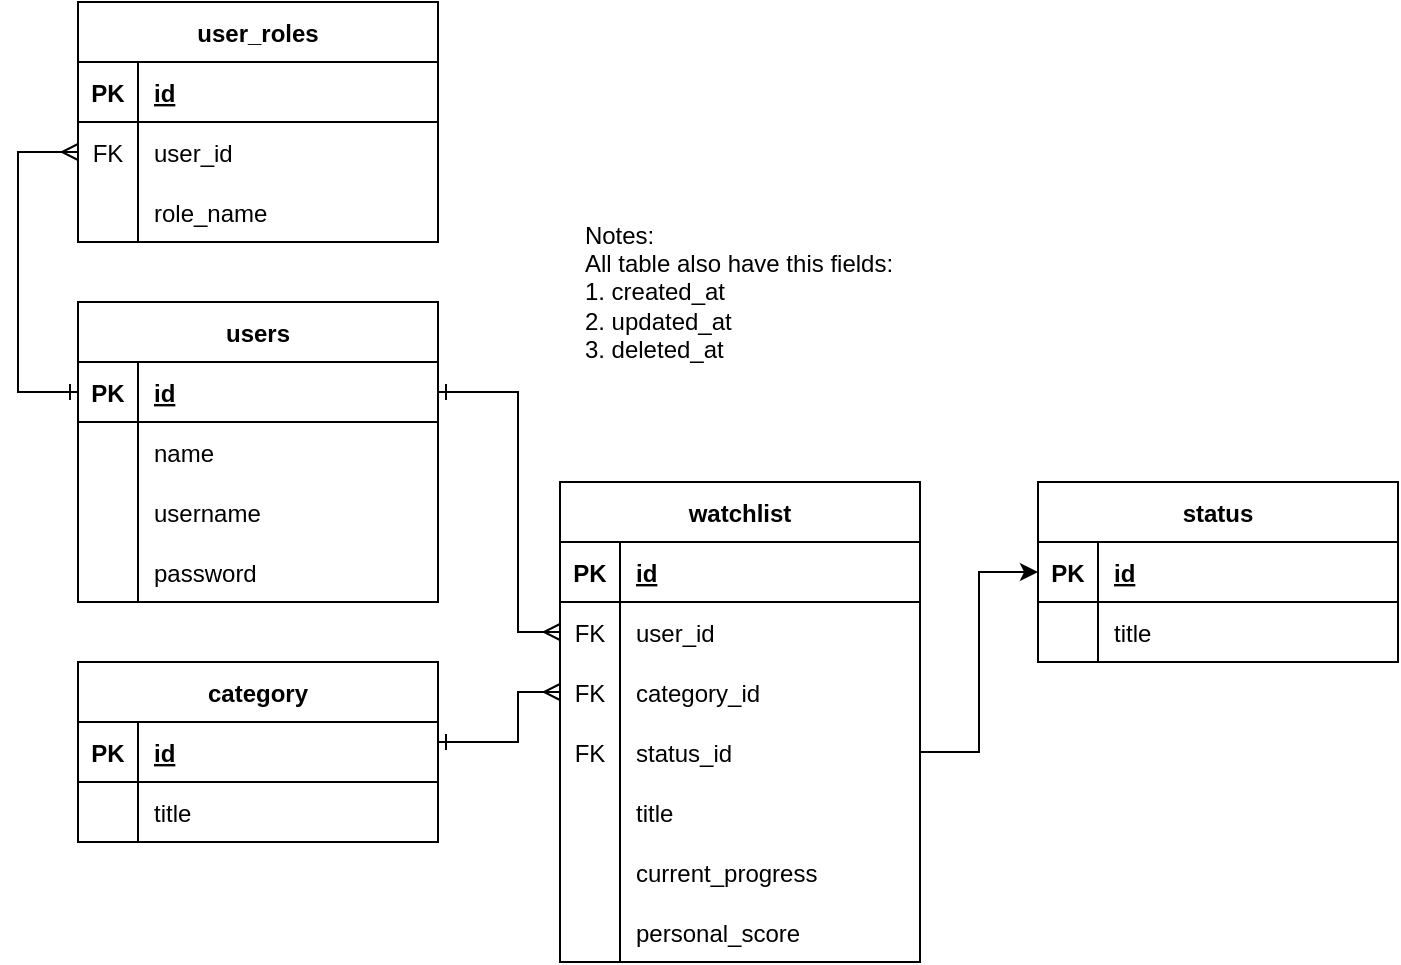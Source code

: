 <mxfile version="21.3.2" type="github">
  <diagram id="R2lEEEUBdFMjLlhIrx00" name="Page-1">
    <mxGraphModel dx="794" dy="1217" grid="1" gridSize="10" guides="1" tooltips="1" connect="1" arrows="1" fold="1" page="1" pageScale="1" pageWidth="850" pageHeight="1100" math="0" shadow="0" extFonts="Permanent Marker^https://fonts.googleapis.com/css?family=Permanent+Marker">
      <root>
        <mxCell id="0" />
        <mxCell id="1" parent="0" />
        <mxCell id="vgu5_chjTxM9xIjj-CHs-94" value="watchlist" style="shape=table;startSize=30;container=1;collapsible=1;childLayout=tableLayout;fixedRows=1;rowLines=0;fontStyle=1;align=center;resizeLast=1;" vertex="1" parent="1">
          <mxGeometry x="381" y="330" width="180" height="240" as="geometry" />
        </mxCell>
        <mxCell id="vgu5_chjTxM9xIjj-CHs-95" value="" style="shape=tableRow;horizontal=0;startSize=0;swimlaneHead=0;swimlaneBody=0;fillColor=none;collapsible=0;dropTarget=0;points=[[0,0.5],[1,0.5]];portConstraint=eastwest;top=0;left=0;right=0;bottom=1;" vertex="1" parent="vgu5_chjTxM9xIjj-CHs-94">
          <mxGeometry y="30" width="180" height="30" as="geometry" />
        </mxCell>
        <mxCell id="vgu5_chjTxM9xIjj-CHs-96" value="PK" style="shape=partialRectangle;connectable=0;fillColor=none;top=0;left=0;bottom=0;right=0;fontStyle=1;overflow=hidden;" vertex="1" parent="vgu5_chjTxM9xIjj-CHs-95">
          <mxGeometry width="30" height="30" as="geometry">
            <mxRectangle width="30" height="30" as="alternateBounds" />
          </mxGeometry>
        </mxCell>
        <mxCell id="vgu5_chjTxM9xIjj-CHs-97" value="id" style="shape=partialRectangle;connectable=0;fillColor=none;top=0;left=0;bottom=0;right=0;align=left;spacingLeft=6;fontStyle=5;overflow=hidden;" vertex="1" parent="vgu5_chjTxM9xIjj-CHs-95">
          <mxGeometry x="30" width="150" height="30" as="geometry">
            <mxRectangle width="150" height="30" as="alternateBounds" />
          </mxGeometry>
        </mxCell>
        <mxCell id="vgu5_chjTxM9xIjj-CHs-98" value="" style="shape=tableRow;horizontal=0;startSize=0;swimlaneHead=0;swimlaneBody=0;fillColor=none;collapsible=0;dropTarget=0;points=[[0,0.5],[1,0.5]];portConstraint=eastwest;top=0;left=0;right=0;bottom=0;" vertex="1" parent="vgu5_chjTxM9xIjj-CHs-94">
          <mxGeometry y="60" width="180" height="30" as="geometry" />
        </mxCell>
        <mxCell id="vgu5_chjTxM9xIjj-CHs-99" value="FK" style="shape=partialRectangle;connectable=0;fillColor=none;top=0;left=0;bottom=0;right=0;editable=1;overflow=hidden;" vertex="1" parent="vgu5_chjTxM9xIjj-CHs-98">
          <mxGeometry width="30" height="30" as="geometry">
            <mxRectangle width="30" height="30" as="alternateBounds" />
          </mxGeometry>
        </mxCell>
        <mxCell id="vgu5_chjTxM9xIjj-CHs-100" value="user_id" style="shape=partialRectangle;connectable=0;fillColor=none;top=0;left=0;bottom=0;right=0;align=left;spacingLeft=6;overflow=hidden;" vertex="1" parent="vgu5_chjTxM9xIjj-CHs-98">
          <mxGeometry x="30" width="150" height="30" as="geometry">
            <mxRectangle width="150" height="30" as="alternateBounds" />
          </mxGeometry>
        </mxCell>
        <mxCell id="vgu5_chjTxM9xIjj-CHs-101" value="" style="shape=tableRow;horizontal=0;startSize=0;swimlaneHead=0;swimlaneBody=0;fillColor=none;collapsible=0;dropTarget=0;points=[[0,0.5],[1,0.5]];portConstraint=eastwest;top=0;left=0;right=0;bottom=0;" vertex="1" parent="vgu5_chjTxM9xIjj-CHs-94">
          <mxGeometry y="90" width="180" height="30" as="geometry" />
        </mxCell>
        <mxCell id="vgu5_chjTxM9xIjj-CHs-102" value="FK" style="shape=partialRectangle;connectable=0;fillColor=none;top=0;left=0;bottom=0;right=0;editable=1;overflow=hidden;" vertex="1" parent="vgu5_chjTxM9xIjj-CHs-101">
          <mxGeometry width="30" height="30" as="geometry">
            <mxRectangle width="30" height="30" as="alternateBounds" />
          </mxGeometry>
        </mxCell>
        <mxCell id="vgu5_chjTxM9xIjj-CHs-103" value="category_id" style="shape=partialRectangle;connectable=0;fillColor=none;top=0;left=0;bottom=0;right=0;align=left;spacingLeft=6;overflow=hidden;" vertex="1" parent="vgu5_chjTxM9xIjj-CHs-101">
          <mxGeometry x="30" width="150" height="30" as="geometry">
            <mxRectangle width="150" height="30" as="alternateBounds" />
          </mxGeometry>
        </mxCell>
        <mxCell id="vgu5_chjTxM9xIjj-CHs-110" value="" style="shape=tableRow;horizontal=0;startSize=0;swimlaneHead=0;swimlaneBody=0;fillColor=none;collapsible=0;dropTarget=0;points=[[0,0.5],[1,0.5]];portConstraint=eastwest;top=0;left=0;right=0;bottom=0;" vertex="1" parent="vgu5_chjTxM9xIjj-CHs-94">
          <mxGeometry y="120" width="180" height="30" as="geometry" />
        </mxCell>
        <mxCell id="vgu5_chjTxM9xIjj-CHs-111" value="FK" style="shape=partialRectangle;connectable=0;fillColor=none;top=0;left=0;bottom=0;right=0;editable=1;overflow=hidden;" vertex="1" parent="vgu5_chjTxM9xIjj-CHs-110">
          <mxGeometry width="30" height="30" as="geometry">
            <mxRectangle width="30" height="30" as="alternateBounds" />
          </mxGeometry>
        </mxCell>
        <mxCell id="vgu5_chjTxM9xIjj-CHs-112" value="status_id" style="shape=partialRectangle;connectable=0;fillColor=none;top=0;left=0;bottom=0;right=0;align=left;spacingLeft=6;overflow=hidden;" vertex="1" parent="vgu5_chjTxM9xIjj-CHs-110">
          <mxGeometry x="30" width="150" height="30" as="geometry">
            <mxRectangle width="150" height="30" as="alternateBounds" />
          </mxGeometry>
        </mxCell>
        <mxCell id="vgu5_chjTxM9xIjj-CHs-207" value="" style="shape=tableRow;horizontal=0;startSize=0;swimlaneHead=0;swimlaneBody=0;fillColor=none;collapsible=0;dropTarget=0;points=[[0,0.5],[1,0.5]];portConstraint=eastwest;top=0;left=0;right=0;bottom=0;" vertex="1" parent="vgu5_chjTxM9xIjj-CHs-94">
          <mxGeometry y="150" width="180" height="30" as="geometry" />
        </mxCell>
        <mxCell id="vgu5_chjTxM9xIjj-CHs-208" value="" style="shape=partialRectangle;connectable=0;fillColor=none;top=0;left=0;bottom=0;right=0;editable=1;overflow=hidden;" vertex="1" parent="vgu5_chjTxM9xIjj-CHs-207">
          <mxGeometry width="30" height="30" as="geometry">
            <mxRectangle width="30" height="30" as="alternateBounds" />
          </mxGeometry>
        </mxCell>
        <mxCell id="vgu5_chjTxM9xIjj-CHs-209" value="title" style="shape=partialRectangle;connectable=0;fillColor=none;top=0;left=0;bottom=0;right=0;align=left;spacingLeft=6;overflow=hidden;" vertex="1" parent="vgu5_chjTxM9xIjj-CHs-207">
          <mxGeometry x="30" width="150" height="30" as="geometry">
            <mxRectangle width="150" height="30" as="alternateBounds" />
          </mxGeometry>
        </mxCell>
        <mxCell id="vgu5_chjTxM9xIjj-CHs-104" value="" style="shape=tableRow;horizontal=0;startSize=0;swimlaneHead=0;swimlaneBody=0;fillColor=none;collapsible=0;dropTarget=0;points=[[0,0.5],[1,0.5]];portConstraint=eastwest;top=0;left=0;right=0;bottom=0;" vertex="1" parent="vgu5_chjTxM9xIjj-CHs-94">
          <mxGeometry y="180" width="180" height="30" as="geometry" />
        </mxCell>
        <mxCell id="vgu5_chjTxM9xIjj-CHs-105" value="" style="shape=partialRectangle;connectable=0;fillColor=none;top=0;left=0;bottom=0;right=0;editable=1;overflow=hidden;" vertex="1" parent="vgu5_chjTxM9xIjj-CHs-104">
          <mxGeometry width="30" height="30" as="geometry">
            <mxRectangle width="30" height="30" as="alternateBounds" />
          </mxGeometry>
        </mxCell>
        <mxCell id="vgu5_chjTxM9xIjj-CHs-106" value="current_progress" style="shape=partialRectangle;connectable=0;fillColor=none;top=0;left=0;bottom=0;right=0;align=left;spacingLeft=6;overflow=hidden;" vertex="1" parent="vgu5_chjTxM9xIjj-CHs-104">
          <mxGeometry x="30" width="150" height="30" as="geometry">
            <mxRectangle width="150" height="30" as="alternateBounds" />
          </mxGeometry>
        </mxCell>
        <mxCell id="vgu5_chjTxM9xIjj-CHs-113" value="" style="shape=tableRow;horizontal=0;startSize=0;swimlaneHead=0;swimlaneBody=0;fillColor=none;collapsible=0;dropTarget=0;points=[[0,0.5],[1,0.5]];portConstraint=eastwest;top=0;left=0;right=0;bottom=0;" vertex="1" parent="vgu5_chjTxM9xIjj-CHs-94">
          <mxGeometry y="210" width="180" height="30" as="geometry" />
        </mxCell>
        <mxCell id="vgu5_chjTxM9xIjj-CHs-114" value="" style="shape=partialRectangle;connectable=0;fillColor=none;top=0;left=0;bottom=0;right=0;editable=1;overflow=hidden;" vertex="1" parent="vgu5_chjTxM9xIjj-CHs-113">
          <mxGeometry width="30" height="30" as="geometry">
            <mxRectangle width="30" height="30" as="alternateBounds" />
          </mxGeometry>
        </mxCell>
        <mxCell id="vgu5_chjTxM9xIjj-CHs-115" value="personal_score" style="shape=partialRectangle;connectable=0;fillColor=none;top=0;left=0;bottom=0;right=0;align=left;spacingLeft=6;overflow=hidden;" vertex="1" parent="vgu5_chjTxM9xIjj-CHs-113">
          <mxGeometry x="30" width="150" height="30" as="geometry">
            <mxRectangle width="150" height="30" as="alternateBounds" />
          </mxGeometry>
        </mxCell>
        <mxCell id="vgu5_chjTxM9xIjj-CHs-122" value="category" style="shape=table;startSize=30;container=1;collapsible=1;childLayout=tableLayout;fixedRows=1;rowLines=0;fontStyle=1;align=center;resizeLast=1;" vertex="1" parent="1">
          <mxGeometry x="140" y="420" width="180" height="90" as="geometry" />
        </mxCell>
        <mxCell id="vgu5_chjTxM9xIjj-CHs-123" value="" style="shape=tableRow;horizontal=0;startSize=0;swimlaneHead=0;swimlaneBody=0;fillColor=none;collapsible=0;dropTarget=0;points=[[0,0.5],[1,0.5]];portConstraint=eastwest;top=0;left=0;right=0;bottom=1;" vertex="1" parent="vgu5_chjTxM9xIjj-CHs-122">
          <mxGeometry y="30" width="180" height="30" as="geometry" />
        </mxCell>
        <mxCell id="vgu5_chjTxM9xIjj-CHs-124" value="PK" style="shape=partialRectangle;connectable=0;fillColor=none;top=0;left=0;bottom=0;right=0;fontStyle=1;overflow=hidden;" vertex="1" parent="vgu5_chjTxM9xIjj-CHs-123">
          <mxGeometry width="30" height="30" as="geometry">
            <mxRectangle width="30" height="30" as="alternateBounds" />
          </mxGeometry>
        </mxCell>
        <mxCell id="vgu5_chjTxM9xIjj-CHs-125" value="id" style="shape=partialRectangle;connectable=0;fillColor=none;top=0;left=0;bottom=0;right=0;align=left;spacingLeft=6;fontStyle=5;overflow=hidden;" vertex="1" parent="vgu5_chjTxM9xIjj-CHs-123">
          <mxGeometry x="30" width="150" height="30" as="geometry">
            <mxRectangle width="150" height="30" as="alternateBounds" />
          </mxGeometry>
        </mxCell>
        <mxCell id="vgu5_chjTxM9xIjj-CHs-126" value="" style="shape=tableRow;horizontal=0;startSize=0;swimlaneHead=0;swimlaneBody=0;fillColor=none;collapsible=0;dropTarget=0;points=[[0,0.5],[1,0.5]];portConstraint=eastwest;top=0;left=0;right=0;bottom=0;" vertex="1" parent="vgu5_chjTxM9xIjj-CHs-122">
          <mxGeometry y="60" width="180" height="30" as="geometry" />
        </mxCell>
        <mxCell id="vgu5_chjTxM9xIjj-CHs-127" value="" style="shape=partialRectangle;connectable=0;fillColor=none;top=0;left=0;bottom=0;right=0;editable=1;overflow=hidden;" vertex="1" parent="vgu5_chjTxM9xIjj-CHs-126">
          <mxGeometry width="30" height="30" as="geometry">
            <mxRectangle width="30" height="30" as="alternateBounds" />
          </mxGeometry>
        </mxCell>
        <mxCell id="vgu5_chjTxM9xIjj-CHs-128" value="title" style="shape=partialRectangle;connectable=0;fillColor=none;top=0;left=0;bottom=0;right=0;align=left;spacingLeft=6;overflow=hidden;" vertex="1" parent="vgu5_chjTxM9xIjj-CHs-126">
          <mxGeometry x="30" width="150" height="30" as="geometry">
            <mxRectangle width="150" height="30" as="alternateBounds" />
          </mxGeometry>
        </mxCell>
        <mxCell id="vgu5_chjTxM9xIjj-CHs-141" style="edgeStyle=orthogonalEdgeStyle;rounded=0;orthogonalLoop=1;jettySize=auto;html=1;endArrow=ERmany;endFill=0;startArrow=ERone;startFill=0;" edge="1" parent="1" source="vgu5_chjTxM9xIjj-CHs-123" target="vgu5_chjTxM9xIjj-CHs-101">
          <mxGeometry relative="1" as="geometry">
            <mxPoint x="330" y="340" as="targetPoint" />
            <Array as="points">
              <mxPoint x="360" y="460" />
              <mxPoint x="360" y="435" />
            </Array>
          </mxGeometry>
        </mxCell>
        <mxCell id="vgu5_chjTxM9xIjj-CHs-142" value="users" style="shape=table;startSize=30;container=1;collapsible=1;childLayout=tableLayout;fixedRows=1;rowLines=0;fontStyle=1;align=center;resizeLast=1;" vertex="1" parent="1">
          <mxGeometry x="140" y="240" width="180" height="150" as="geometry" />
        </mxCell>
        <mxCell id="vgu5_chjTxM9xIjj-CHs-143" value="" style="shape=tableRow;horizontal=0;startSize=0;swimlaneHead=0;swimlaneBody=0;fillColor=none;collapsible=0;dropTarget=0;points=[[0,0.5],[1,0.5]];portConstraint=eastwest;top=0;left=0;right=0;bottom=1;" vertex="1" parent="vgu5_chjTxM9xIjj-CHs-142">
          <mxGeometry y="30" width="180" height="30" as="geometry" />
        </mxCell>
        <mxCell id="vgu5_chjTxM9xIjj-CHs-144" value="PK" style="shape=partialRectangle;connectable=0;fillColor=none;top=0;left=0;bottom=0;right=0;fontStyle=1;overflow=hidden;" vertex="1" parent="vgu5_chjTxM9xIjj-CHs-143">
          <mxGeometry width="30" height="30" as="geometry">
            <mxRectangle width="30" height="30" as="alternateBounds" />
          </mxGeometry>
        </mxCell>
        <mxCell id="vgu5_chjTxM9xIjj-CHs-145" value="id" style="shape=partialRectangle;connectable=0;fillColor=none;top=0;left=0;bottom=0;right=0;align=left;spacingLeft=6;fontStyle=5;overflow=hidden;" vertex="1" parent="vgu5_chjTxM9xIjj-CHs-143">
          <mxGeometry x="30" width="150" height="30" as="geometry">
            <mxRectangle width="150" height="30" as="alternateBounds" />
          </mxGeometry>
        </mxCell>
        <mxCell id="vgu5_chjTxM9xIjj-CHs-146" value="" style="shape=tableRow;horizontal=0;startSize=0;swimlaneHead=0;swimlaneBody=0;fillColor=none;collapsible=0;dropTarget=0;points=[[0,0.5],[1,0.5]];portConstraint=eastwest;top=0;left=0;right=0;bottom=0;" vertex="1" parent="vgu5_chjTxM9xIjj-CHs-142">
          <mxGeometry y="60" width="180" height="30" as="geometry" />
        </mxCell>
        <mxCell id="vgu5_chjTxM9xIjj-CHs-147" value="" style="shape=partialRectangle;connectable=0;fillColor=none;top=0;left=0;bottom=0;right=0;editable=1;overflow=hidden;" vertex="1" parent="vgu5_chjTxM9xIjj-CHs-146">
          <mxGeometry width="30" height="30" as="geometry">
            <mxRectangle width="30" height="30" as="alternateBounds" />
          </mxGeometry>
        </mxCell>
        <mxCell id="vgu5_chjTxM9xIjj-CHs-148" value="name" style="shape=partialRectangle;connectable=0;fillColor=none;top=0;left=0;bottom=0;right=0;align=left;spacingLeft=6;overflow=hidden;" vertex="1" parent="vgu5_chjTxM9xIjj-CHs-146">
          <mxGeometry x="30" width="150" height="30" as="geometry">
            <mxRectangle width="150" height="30" as="alternateBounds" />
          </mxGeometry>
        </mxCell>
        <mxCell id="vgu5_chjTxM9xIjj-CHs-149" value="" style="shape=tableRow;horizontal=0;startSize=0;swimlaneHead=0;swimlaneBody=0;fillColor=none;collapsible=0;dropTarget=0;points=[[0,0.5],[1,0.5]];portConstraint=eastwest;top=0;left=0;right=0;bottom=0;" vertex="1" parent="vgu5_chjTxM9xIjj-CHs-142">
          <mxGeometry y="90" width="180" height="30" as="geometry" />
        </mxCell>
        <mxCell id="vgu5_chjTxM9xIjj-CHs-150" value="" style="shape=partialRectangle;connectable=0;fillColor=none;top=0;left=0;bottom=0;right=0;editable=1;overflow=hidden;" vertex="1" parent="vgu5_chjTxM9xIjj-CHs-149">
          <mxGeometry width="30" height="30" as="geometry">
            <mxRectangle width="30" height="30" as="alternateBounds" />
          </mxGeometry>
        </mxCell>
        <mxCell id="vgu5_chjTxM9xIjj-CHs-151" value="username" style="shape=partialRectangle;connectable=0;fillColor=none;top=0;left=0;bottom=0;right=0;align=left;spacingLeft=6;overflow=hidden;" vertex="1" parent="vgu5_chjTxM9xIjj-CHs-149">
          <mxGeometry x="30" width="150" height="30" as="geometry">
            <mxRectangle width="150" height="30" as="alternateBounds" />
          </mxGeometry>
        </mxCell>
        <mxCell id="vgu5_chjTxM9xIjj-CHs-152" value="" style="shape=tableRow;horizontal=0;startSize=0;swimlaneHead=0;swimlaneBody=0;fillColor=none;collapsible=0;dropTarget=0;points=[[0,0.5],[1,0.5]];portConstraint=eastwest;top=0;left=0;right=0;bottom=0;" vertex="1" parent="vgu5_chjTxM9xIjj-CHs-142">
          <mxGeometry y="120" width="180" height="30" as="geometry" />
        </mxCell>
        <mxCell id="vgu5_chjTxM9xIjj-CHs-153" value="" style="shape=partialRectangle;connectable=0;fillColor=none;top=0;left=0;bottom=0;right=0;editable=1;overflow=hidden;" vertex="1" parent="vgu5_chjTxM9xIjj-CHs-152">
          <mxGeometry width="30" height="30" as="geometry">
            <mxRectangle width="30" height="30" as="alternateBounds" />
          </mxGeometry>
        </mxCell>
        <mxCell id="vgu5_chjTxM9xIjj-CHs-154" value="password" style="shape=partialRectangle;connectable=0;fillColor=none;top=0;left=0;bottom=0;right=0;align=left;spacingLeft=6;overflow=hidden;" vertex="1" parent="vgu5_chjTxM9xIjj-CHs-152">
          <mxGeometry x="30" width="150" height="30" as="geometry">
            <mxRectangle width="150" height="30" as="alternateBounds" />
          </mxGeometry>
        </mxCell>
        <mxCell id="vgu5_chjTxM9xIjj-CHs-155" style="edgeStyle=orthogonalEdgeStyle;rounded=0;orthogonalLoop=1;jettySize=auto;html=1;endArrow=ERmany;endFill=0;startArrow=ERone;startFill=0;" edge="1" parent="1" source="vgu5_chjTxM9xIjj-CHs-143" target="vgu5_chjTxM9xIjj-CHs-98">
          <mxGeometry relative="1" as="geometry">
            <mxPoint x="320" y="395" as="sourcePoint" />
            <mxPoint x="380" y="395" as="targetPoint" />
            <Array as="points">
              <mxPoint x="360" y="285" />
              <mxPoint x="360" y="405" />
            </Array>
          </mxGeometry>
        </mxCell>
        <mxCell id="vgu5_chjTxM9xIjj-CHs-160" value="user_roles" style="shape=table;startSize=30;container=1;collapsible=1;childLayout=tableLayout;fixedRows=1;rowLines=0;fontStyle=1;align=center;resizeLast=1;" vertex="1" parent="1">
          <mxGeometry x="140" y="90" width="180" height="120" as="geometry" />
        </mxCell>
        <mxCell id="vgu5_chjTxM9xIjj-CHs-161" value="" style="shape=tableRow;horizontal=0;startSize=0;swimlaneHead=0;swimlaneBody=0;fillColor=none;collapsible=0;dropTarget=0;points=[[0,0.5],[1,0.5]];portConstraint=eastwest;top=0;left=0;right=0;bottom=1;" vertex="1" parent="vgu5_chjTxM9xIjj-CHs-160">
          <mxGeometry y="30" width="180" height="30" as="geometry" />
        </mxCell>
        <mxCell id="vgu5_chjTxM9xIjj-CHs-162" value="PK" style="shape=partialRectangle;connectable=0;fillColor=none;top=0;left=0;bottom=0;right=0;fontStyle=1;overflow=hidden;" vertex="1" parent="vgu5_chjTxM9xIjj-CHs-161">
          <mxGeometry width="30" height="30" as="geometry">
            <mxRectangle width="30" height="30" as="alternateBounds" />
          </mxGeometry>
        </mxCell>
        <mxCell id="vgu5_chjTxM9xIjj-CHs-163" value="id" style="shape=partialRectangle;connectable=0;fillColor=none;top=0;left=0;bottom=0;right=0;align=left;spacingLeft=6;fontStyle=5;overflow=hidden;" vertex="1" parent="vgu5_chjTxM9xIjj-CHs-161">
          <mxGeometry x="30" width="150" height="30" as="geometry">
            <mxRectangle width="150" height="30" as="alternateBounds" />
          </mxGeometry>
        </mxCell>
        <mxCell id="vgu5_chjTxM9xIjj-CHs-164" value="" style="shape=tableRow;horizontal=0;startSize=0;swimlaneHead=0;swimlaneBody=0;fillColor=none;collapsible=0;dropTarget=0;points=[[0,0.5],[1,0.5]];portConstraint=eastwest;top=0;left=0;right=0;bottom=0;" vertex="1" parent="vgu5_chjTxM9xIjj-CHs-160">
          <mxGeometry y="60" width="180" height="30" as="geometry" />
        </mxCell>
        <mxCell id="vgu5_chjTxM9xIjj-CHs-165" value="FK" style="shape=partialRectangle;connectable=0;fillColor=none;top=0;left=0;bottom=0;right=0;editable=1;overflow=hidden;" vertex="1" parent="vgu5_chjTxM9xIjj-CHs-164">
          <mxGeometry width="30" height="30" as="geometry">
            <mxRectangle width="30" height="30" as="alternateBounds" />
          </mxGeometry>
        </mxCell>
        <mxCell id="vgu5_chjTxM9xIjj-CHs-166" value="user_id" style="shape=partialRectangle;connectable=0;fillColor=none;top=0;left=0;bottom=0;right=0;align=left;spacingLeft=6;overflow=hidden;" vertex="1" parent="vgu5_chjTxM9xIjj-CHs-164">
          <mxGeometry x="30" width="150" height="30" as="geometry">
            <mxRectangle width="150" height="30" as="alternateBounds" />
          </mxGeometry>
        </mxCell>
        <mxCell id="vgu5_chjTxM9xIjj-CHs-167" value="" style="shape=tableRow;horizontal=0;startSize=0;swimlaneHead=0;swimlaneBody=0;fillColor=none;collapsible=0;dropTarget=0;points=[[0,0.5],[1,0.5]];portConstraint=eastwest;top=0;left=0;right=0;bottom=0;" vertex="1" parent="vgu5_chjTxM9xIjj-CHs-160">
          <mxGeometry y="90" width="180" height="30" as="geometry" />
        </mxCell>
        <mxCell id="vgu5_chjTxM9xIjj-CHs-168" value="" style="shape=partialRectangle;connectable=0;fillColor=none;top=0;left=0;bottom=0;right=0;editable=1;overflow=hidden;" vertex="1" parent="vgu5_chjTxM9xIjj-CHs-167">
          <mxGeometry width="30" height="30" as="geometry">
            <mxRectangle width="30" height="30" as="alternateBounds" />
          </mxGeometry>
        </mxCell>
        <mxCell id="vgu5_chjTxM9xIjj-CHs-169" value="role_name" style="shape=partialRectangle;connectable=0;fillColor=none;top=0;left=0;bottom=0;right=0;align=left;spacingLeft=6;overflow=hidden;" vertex="1" parent="vgu5_chjTxM9xIjj-CHs-167">
          <mxGeometry x="30" width="150" height="30" as="geometry">
            <mxRectangle width="150" height="30" as="alternateBounds" />
          </mxGeometry>
        </mxCell>
        <mxCell id="vgu5_chjTxM9xIjj-CHs-171" style="edgeStyle=orthogonalEdgeStyle;rounded=0;orthogonalLoop=1;jettySize=auto;html=1;endArrow=ERmany;endFill=0;startArrow=ERone;startFill=0;" edge="1" parent="1" source="vgu5_chjTxM9xIjj-CHs-143" target="vgu5_chjTxM9xIjj-CHs-164">
          <mxGeometry relative="1" as="geometry">
            <mxPoint x="390" y="125" as="sourcePoint" />
            <mxPoint x="330" y="185" as="targetPoint" />
            <Array as="points">
              <mxPoint x="110" y="285" />
              <mxPoint x="110" y="165" />
            </Array>
          </mxGeometry>
        </mxCell>
        <mxCell id="vgu5_chjTxM9xIjj-CHs-186" value="&lt;div style=&quot;text-align: left;&quot;&gt;&lt;span style=&quot;background-color: initial;&quot;&gt;Notes:&lt;/span&gt;&lt;/div&gt;&lt;div style=&quot;text-align: left;&quot;&gt;&lt;span style=&quot;background-color: initial;&quot;&gt;All table also have this fields:&lt;/span&gt;&lt;/div&gt;&lt;div style=&quot;text-align: left;&quot;&gt;&lt;span style=&quot;background-color: initial;&quot;&gt;1. created_at&lt;/span&gt;&lt;/div&gt;&lt;div style=&quot;text-align: left;&quot;&gt;&lt;span style=&quot;background-color: initial;&quot;&gt;2. updated_at&lt;/span&gt;&lt;/div&gt;&lt;div style=&quot;text-align: left;&quot;&gt;&lt;span style=&quot;background-color: initial;&quot;&gt;3. deleted_at&amp;nbsp;&lt;/span&gt;&lt;/div&gt;" style="text;html=1;align=center;verticalAlign=middle;resizable=0;points=[];autosize=1;strokeColor=none;fillColor=none;" vertex="1" parent="1">
          <mxGeometry x="380" y="190" width="180" height="90" as="geometry" />
        </mxCell>
        <mxCell id="vgu5_chjTxM9xIjj-CHs-187" value="status" style="shape=table;startSize=30;container=1;collapsible=1;childLayout=tableLayout;fixedRows=1;rowLines=0;fontStyle=1;align=center;resizeLast=1;" vertex="1" parent="1">
          <mxGeometry x="620" y="330" width="180" height="90" as="geometry" />
        </mxCell>
        <mxCell id="vgu5_chjTxM9xIjj-CHs-188" value="" style="shape=tableRow;horizontal=0;startSize=0;swimlaneHead=0;swimlaneBody=0;fillColor=none;collapsible=0;dropTarget=0;points=[[0,0.5],[1,0.5]];portConstraint=eastwest;top=0;left=0;right=0;bottom=1;" vertex="1" parent="vgu5_chjTxM9xIjj-CHs-187">
          <mxGeometry y="30" width="180" height="30" as="geometry" />
        </mxCell>
        <mxCell id="vgu5_chjTxM9xIjj-CHs-189" value="PK" style="shape=partialRectangle;connectable=0;fillColor=none;top=0;left=0;bottom=0;right=0;fontStyle=1;overflow=hidden;" vertex="1" parent="vgu5_chjTxM9xIjj-CHs-188">
          <mxGeometry width="30" height="30" as="geometry">
            <mxRectangle width="30" height="30" as="alternateBounds" />
          </mxGeometry>
        </mxCell>
        <mxCell id="vgu5_chjTxM9xIjj-CHs-190" value="id" style="shape=partialRectangle;connectable=0;fillColor=none;top=0;left=0;bottom=0;right=0;align=left;spacingLeft=6;fontStyle=5;overflow=hidden;" vertex="1" parent="vgu5_chjTxM9xIjj-CHs-188">
          <mxGeometry x="30" width="150" height="30" as="geometry">
            <mxRectangle width="150" height="30" as="alternateBounds" />
          </mxGeometry>
        </mxCell>
        <mxCell id="vgu5_chjTxM9xIjj-CHs-191" value="" style="shape=tableRow;horizontal=0;startSize=0;swimlaneHead=0;swimlaneBody=0;fillColor=none;collapsible=0;dropTarget=0;points=[[0,0.5],[1,0.5]];portConstraint=eastwest;top=0;left=0;right=0;bottom=0;" vertex="1" parent="vgu5_chjTxM9xIjj-CHs-187">
          <mxGeometry y="60" width="180" height="30" as="geometry" />
        </mxCell>
        <mxCell id="vgu5_chjTxM9xIjj-CHs-192" value="" style="shape=partialRectangle;connectable=0;fillColor=none;top=0;left=0;bottom=0;right=0;editable=1;overflow=hidden;" vertex="1" parent="vgu5_chjTxM9xIjj-CHs-191">
          <mxGeometry width="30" height="30" as="geometry">
            <mxRectangle width="30" height="30" as="alternateBounds" />
          </mxGeometry>
        </mxCell>
        <mxCell id="vgu5_chjTxM9xIjj-CHs-193" value="title" style="shape=partialRectangle;connectable=0;fillColor=none;top=0;left=0;bottom=0;right=0;align=left;spacingLeft=6;overflow=hidden;" vertex="1" parent="vgu5_chjTxM9xIjj-CHs-191">
          <mxGeometry x="30" width="150" height="30" as="geometry">
            <mxRectangle width="150" height="30" as="alternateBounds" />
          </mxGeometry>
        </mxCell>
        <mxCell id="vgu5_chjTxM9xIjj-CHs-206" style="edgeStyle=orthogonalEdgeStyle;rounded=0;orthogonalLoop=1;jettySize=auto;html=1;" edge="1" parent="1" source="vgu5_chjTxM9xIjj-CHs-110" target="vgu5_chjTxM9xIjj-CHs-188">
          <mxGeometry relative="1" as="geometry" />
        </mxCell>
      </root>
    </mxGraphModel>
  </diagram>
</mxfile>
